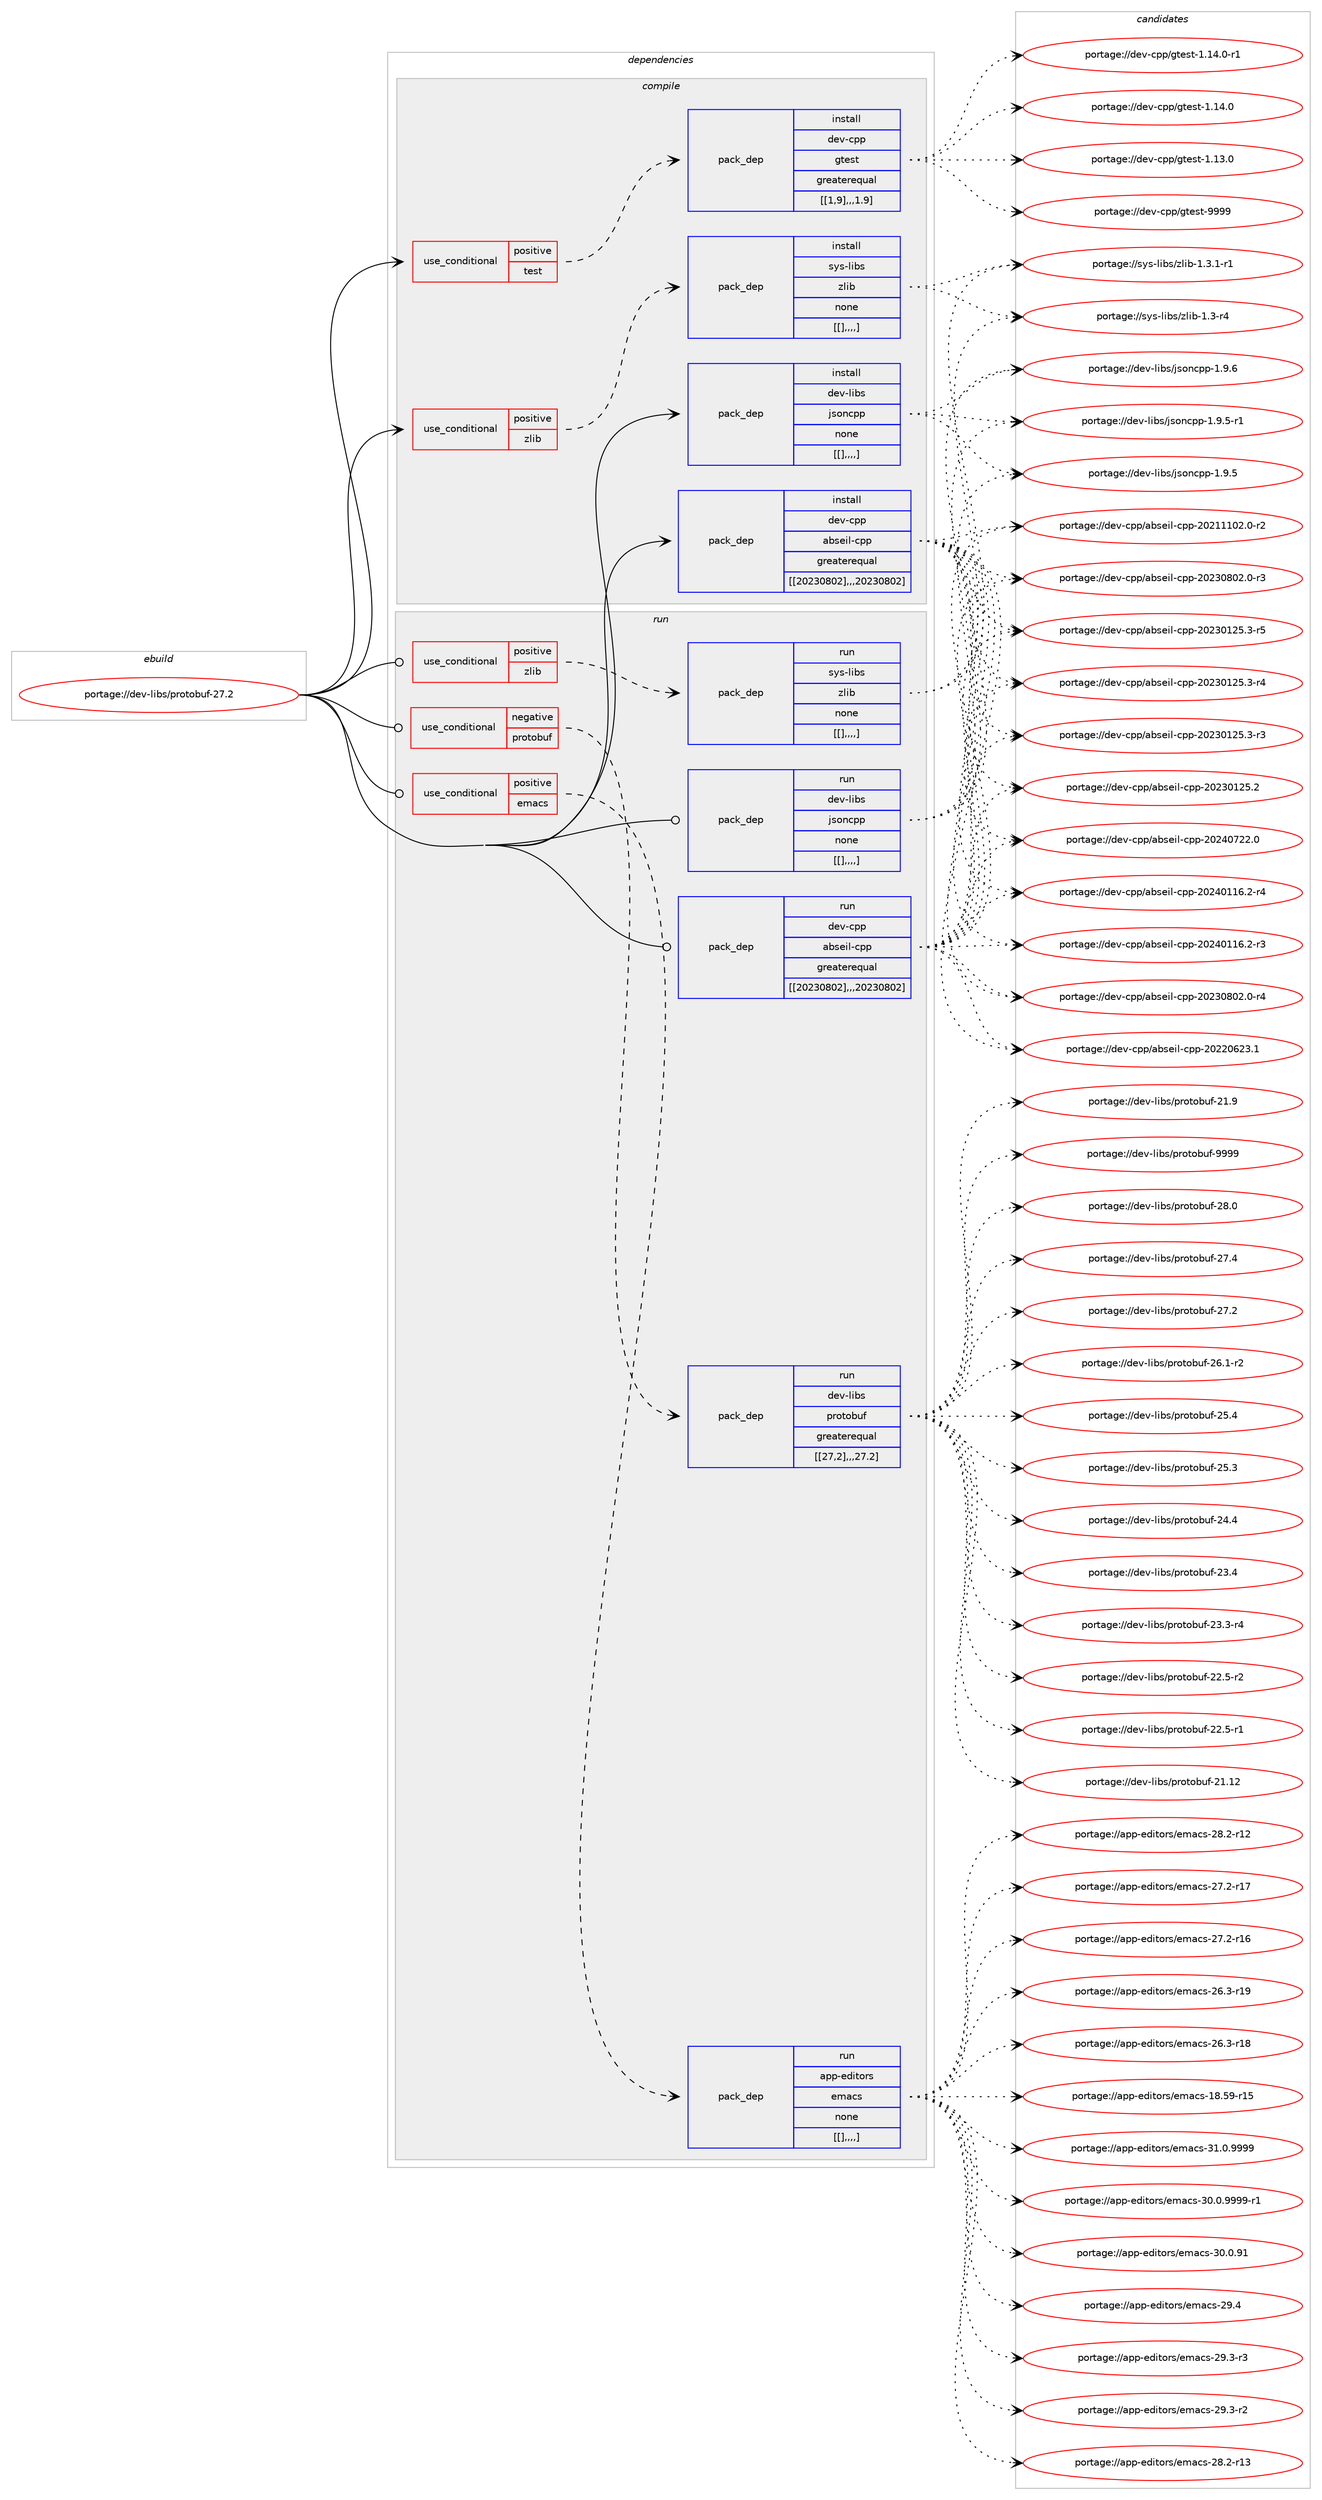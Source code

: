 digraph prolog {

# *************
# Graph options
# *************

newrank=true;
concentrate=true;
compound=true;
graph [rankdir=LR,fontname=Helvetica,fontsize=10,ranksep=1.5];#, ranksep=2.5, nodesep=0.2];
edge  [arrowhead=vee];
node  [fontname=Helvetica,fontsize=10];

# **********
# The ebuild
# **********

subgraph cluster_leftcol {
color=gray;
label=<<i>ebuild</i>>;
id [label="portage://dev-libs/protobuf-27.2", color=red, width=4, href="../dev-libs/protobuf-27.2.svg"];
}

# ****************
# The dependencies
# ****************

subgraph cluster_midcol {
color=gray;
label=<<i>dependencies</i>>;
subgraph cluster_compile {
fillcolor="#eeeeee";
style=filled;
label=<<i>compile</i>>;
subgraph cond28400 {
dependency114012 [label=<<TABLE BORDER="0" CELLBORDER="1" CELLSPACING="0" CELLPADDING="4"><TR><TD ROWSPAN="3" CELLPADDING="10">use_conditional</TD></TR><TR><TD>positive</TD></TR><TR><TD>test</TD></TR></TABLE>>, shape=none, color=red];
subgraph pack84444 {
dependency114013 [label=<<TABLE BORDER="0" CELLBORDER="1" CELLSPACING="0" CELLPADDING="4" WIDTH="220"><TR><TD ROWSPAN="6" CELLPADDING="30">pack_dep</TD></TR><TR><TD WIDTH="110">install</TD></TR><TR><TD>dev-cpp</TD></TR><TR><TD>gtest</TD></TR><TR><TD>greaterequal</TD></TR><TR><TD>[[1,9],,,1.9]</TD></TR></TABLE>>, shape=none, color=blue];
}
dependency114012:e -> dependency114013:w [weight=20,style="dashed",arrowhead="vee"];
}
id:e -> dependency114012:w [weight=20,style="solid",arrowhead="vee"];
subgraph cond28401 {
dependency114014 [label=<<TABLE BORDER="0" CELLBORDER="1" CELLSPACING="0" CELLPADDING="4"><TR><TD ROWSPAN="3" CELLPADDING="10">use_conditional</TD></TR><TR><TD>positive</TD></TR><TR><TD>zlib</TD></TR></TABLE>>, shape=none, color=red];
subgraph pack84445 {
dependency114015 [label=<<TABLE BORDER="0" CELLBORDER="1" CELLSPACING="0" CELLPADDING="4" WIDTH="220"><TR><TD ROWSPAN="6" CELLPADDING="30">pack_dep</TD></TR><TR><TD WIDTH="110">install</TD></TR><TR><TD>sys-libs</TD></TR><TR><TD>zlib</TD></TR><TR><TD>none</TD></TR><TR><TD>[[],,,,]</TD></TR></TABLE>>, shape=none, color=blue];
}
dependency114014:e -> dependency114015:w [weight=20,style="dashed",arrowhead="vee"];
}
id:e -> dependency114014:w [weight=20,style="solid",arrowhead="vee"];
subgraph pack84446 {
dependency114016 [label=<<TABLE BORDER="0" CELLBORDER="1" CELLSPACING="0" CELLPADDING="4" WIDTH="220"><TR><TD ROWSPAN="6" CELLPADDING="30">pack_dep</TD></TR><TR><TD WIDTH="110">install</TD></TR><TR><TD>dev-cpp</TD></TR><TR><TD>abseil-cpp</TD></TR><TR><TD>greaterequal</TD></TR><TR><TD>[[20230802],,,20230802]</TD></TR></TABLE>>, shape=none, color=blue];
}
id:e -> dependency114016:w [weight=20,style="solid",arrowhead="vee"];
subgraph pack84447 {
dependency114017 [label=<<TABLE BORDER="0" CELLBORDER="1" CELLSPACING="0" CELLPADDING="4" WIDTH="220"><TR><TD ROWSPAN="6" CELLPADDING="30">pack_dep</TD></TR><TR><TD WIDTH="110">install</TD></TR><TR><TD>dev-libs</TD></TR><TR><TD>jsoncpp</TD></TR><TR><TD>none</TD></TR><TR><TD>[[],,,,]</TD></TR></TABLE>>, shape=none, color=blue];
}
id:e -> dependency114017:w [weight=20,style="solid",arrowhead="vee"];
}
subgraph cluster_compileandrun {
fillcolor="#eeeeee";
style=filled;
label=<<i>compile and run</i>>;
}
subgraph cluster_run {
fillcolor="#eeeeee";
style=filled;
label=<<i>run</i>>;
subgraph cond28402 {
dependency114018 [label=<<TABLE BORDER="0" CELLBORDER="1" CELLSPACING="0" CELLPADDING="4"><TR><TD ROWSPAN="3" CELLPADDING="10">use_conditional</TD></TR><TR><TD>negative</TD></TR><TR><TD>protobuf</TD></TR></TABLE>>, shape=none, color=red];
subgraph pack84448 {
dependency114019 [label=<<TABLE BORDER="0" CELLBORDER="1" CELLSPACING="0" CELLPADDING="4" WIDTH="220"><TR><TD ROWSPAN="6" CELLPADDING="30">pack_dep</TD></TR><TR><TD WIDTH="110">run</TD></TR><TR><TD>dev-libs</TD></TR><TR><TD>protobuf</TD></TR><TR><TD>greaterequal</TD></TR><TR><TD>[[27,2],,,27.2]</TD></TR></TABLE>>, shape=none, color=blue];
}
dependency114018:e -> dependency114019:w [weight=20,style="dashed",arrowhead="vee"];
}
id:e -> dependency114018:w [weight=20,style="solid",arrowhead="odot"];
subgraph cond28403 {
dependency114020 [label=<<TABLE BORDER="0" CELLBORDER="1" CELLSPACING="0" CELLPADDING="4"><TR><TD ROWSPAN="3" CELLPADDING="10">use_conditional</TD></TR><TR><TD>positive</TD></TR><TR><TD>emacs</TD></TR></TABLE>>, shape=none, color=red];
subgraph pack84449 {
dependency114021 [label=<<TABLE BORDER="0" CELLBORDER="1" CELLSPACING="0" CELLPADDING="4" WIDTH="220"><TR><TD ROWSPAN="6" CELLPADDING="30">pack_dep</TD></TR><TR><TD WIDTH="110">run</TD></TR><TR><TD>app-editors</TD></TR><TR><TD>emacs</TD></TR><TR><TD>none</TD></TR><TR><TD>[[],,,,]</TD></TR></TABLE>>, shape=none, color=blue];
}
dependency114020:e -> dependency114021:w [weight=20,style="dashed",arrowhead="vee"];
}
id:e -> dependency114020:w [weight=20,style="solid",arrowhead="odot"];
subgraph cond28404 {
dependency114022 [label=<<TABLE BORDER="0" CELLBORDER="1" CELLSPACING="0" CELLPADDING="4"><TR><TD ROWSPAN="3" CELLPADDING="10">use_conditional</TD></TR><TR><TD>positive</TD></TR><TR><TD>zlib</TD></TR></TABLE>>, shape=none, color=red];
subgraph pack84450 {
dependency114023 [label=<<TABLE BORDER="0" CELLBORDER="1" CELLSPACING="0" CELLPADDING="4" WIDTH="220"><TR><TD ROWSPAN="6" CELLPADDING="30">pack_dep</TD></TR><TR><TD WIDTH="110">run</TD></TR><TR><TD>sys-libs</TD></TR><TR><TD>zlib</TD></TR><TR><TD>none</TD></TR><TR><TD>[[],,,,]</TD></TR></TABLE>>, shape=none, color=blue];
}
dependency114022:e -> dependency114023:w [weight=20,style="dashed",arrowhead="vee"];
}
id:e -> dependency114022:w [weight=20,style="solid",arrowhead="odot"];
subgraph pack84451 {
dependency114024 [label=<<TABLE BORDER="0" CELLBORDER="1" CELLSPACING="0" CELLPADDING="4" WIDTH="220"><TR><TD ROWSPAN="6" CELLPADDING="30">pack_dep</TD></TR><TR><TD WIDTH="110">run</TD></TR><TR><TD>dev-cpp</TD></TR><TR><TD>abseil-cpp</TD></TR><TR><TD>greaterequal</TD></TR><TR><TD>[[20230802],,,20230802]</TD></TR></TABLE>>, shape=none, color=blue];
}
id:e -> dependency114024:w [weight=20,style="solid",arrowhead="odot"];
subgraph pack84452 {
dependency114025 [label=<<TABLE BORDER="0" CELLBORDER="1" CELLSPACING="0" CELLPADDING="4" WIDTH="220"><TR><TD ROWSPAN="6" CELLPADDING="30">pack_dep</TD></TR><TR><TD WIDTH="110">run</TD></TR><TR><TD>dev-libs</TD></TR><TR><TD>jsoncpp</TD></TR><TR><TD>none</TD></TR><TR><TD>[[],,,,]</TD></TR></TABLE>>, shape=none, color=blue];
}
id:e -> dependency114025:w [weight=20,style="solid",arrowhead="odot"];
}
}

# **************
# The candidates
# **************

subgraph cluster_choices {
rank=same;
color=gray;
label=<<i>candidates</i>>;

subgraph choice84444 {
color=black;
nodesep=1;
choice1001011184599112112471031161011151164557575757 [label="portage://dev-cpp/gtest-9999", color=red, width=4,href="../dev-cpp/gtest-9999.svg"];
choice100101118459911211247103116101115116454946495246484511449 [label="portage://dev-cpp/gtest-1.14.0-r1", color=red, width=4,href="../dev-cpp/gtest-1.14.0-r1.svg"];
choice10010111845991121124710311610111511645494649524648 [label="portage://dev-cpp/gtest-1.14.0", color=red, width=4,href="../dev-cpp/gtest-1.14.0.svg"];
choice10010111845991121124710311610111511645494649514648 [label="portage://dev-cpp/gtest-1.13.0", color=red, width=4,href="../dev-cpp/gtest-1.13.0.svg"];
dependency114013:e -> choice1001011184599112112471031161011151164557575757:w [style=dotted,weight="100"];
dependency114013:e -> choice100101118459911211247103116101115116454946495246484511449:w [style=dotted,weight="100"];
dependency114013:e -> choice10010111845991121124710311610111511645494649524648:w [style=dotted,weight="100"];
dependency114013:e -> choice10010111845991121124710311610111511645494649514648:w [style=dotted,weight="100"];
}
subgraph choice84445 {
color=black;
nodesep=1;
choice115121115451081059811547122108105984549465146494511449 [label="portage://sys-libs/zlib-1.3.1-r1", color=red, width=4,href="../sys-libs/zlib-1.3.1-r1.svg"];
choice11512111545108105981154712210810598454946514511452 [label="portage://sys-libs/zlib-1.3-r4", color=red, width=4,href="../sys-libs/zlib-1.3-r4.svg"];
dependency114015:e -> choice115121115451081059811547122108105984549465146494511449:w [style=dotted,weight="100"];
dependency114015:e -> choice11512111545108105981154712210810598454946514511452:w [style=dotted,weight="100"];
}
subgraph choice84446 {
color=black;
nodesep=1;
choice100101118459911211247979811510110510845991121124550485052485550504648 [label="portage://dev-cpp/abseil-cpp-20240722.0", color=red, width=4,href="../dev-cpp/abseil-cpp-20240722.0.svg"];
choice1001011184599112112479798115101105108459911211245504850524849495446504511452 [label="portage://dev-cpp/abseil-cpp-20240116.2-r4", color=red, width=4,href="../dev-cpp/abseil-cpp-20240116.2-r4.svg"];
choice1001011184599112112479798115101105108459911211245504850524849495446504511451 [label="portage://dev-cpp/abseil-cpp-20240116.2-r3", color=red, width=4,href="../dev-cpp/abseil-cpp-20240116.2-r3.svg"];
choice1001011184599112112479798115101105108459911211245504850514856485046484511452 [label="portage://dev-cpp/abseil-cpp-20230802.0-r4", color=red, width=4,href="../dev-cpp/abseil-cpp-20230802.0-r4.svg"];
choice1001011184599112112479798115101105108459911211245504850514856485046484511451 [label="portage://dev-cpp/abseil-cpp-20230802.0-r3", color=red, width=4,href="../dev-cpp/abseil-cpp-20230802.0-r3.svg"];
choice1001011184599112112479798115101105108459911211245504850514849505346514511453 [label="portage://dev-cpp/abseil-cpp-20230125.3-r5", color=red, width=4,href="../dev-cpp/abseil-cpp-20230125.3-r5.svg"];
choice1001011184599112112479798115101105108459911211245504850514849505346514511452 [label="portage://dev-cpp/abseil-cpp-20230125.3-r4", color=red, width=4,href="../dev-cpp/abseil-cpp-20230125.3-r4.svg"];
choice1001011184599112112479798115101105108459911211245504850514849505346514511451 [label="portage://dev-cpp/abseil-cpp-20230125.3-r3", color=red, width=4,href="../dev-cpp/abseil-cpp-20230125.3-r3.svg"];
choice100101118459911211247979811510110510845991121124550485051484950534650 [label="portage://dev-cpp/abseil-cpp-20230125.2", color=red, width=4,href="../dev-cpp/abseil-cpp-20230125.2.svg"];
choice100101118459911211247979811510110510845991121124550485050485450514649 [label="portage://dev-cpp/abseil-cpp-20220623.1", color=red, width=4,href="../dev-cpp/abseil-cpp-20220623.1.svg"];
choice1001011184599112112479798115101105108459911211245504850494949485046484511450 [label="portage://dev-cpp/abseil-cpp-20211102.0-r2", color=red, width=4,href="../dev-cpp/abseil-cpp-20211102.0-r2.svg"];
dependency114016:e -> choice100101118459911211247979811510110510845991121124550485052485550504648:w [style=dotted,weight="100"];
dependency114016:e -> choice1001011184599112112479798115101105108459911211245504850524849495446504511452:w [style=dotted,weight="100"];
dependency114016:e -> choice1001011184599112112479798115101105108459911211245504850524849495446504511451:w [style=dotted,weight="100"];
dependency114016:e -> choice1001011184599112112479798115101105108459911211245504850514856485046484511452:w [style=dotted,weight="100"];
dependency114016:e -> choice1001011184599112112479798115101105108459911211245504850514856485046484511451:w [style=dotted,weight="100"];
dependency114016:e -> choice1001011184599112112479798115101105108459911211245504850514849505346514511453:w [style=dotted,weight="100"];
dependency114016:e -> choice1001011184599112112479798115101105108459911211245504850514849505346514511452:w [style=dotted,weight="100"];
dependency114016:e -> choice1001011184599112112479798115101105108459911211245504850514849505346514511451:w [style=dotted,weight="100"];
dependency114016:e -> choice100101118459911211247979811510110510845991121124550485051484950534650:w [style=dotted,weight="100"];
dependency114016:e -> choice100101118459911211247979811510110510845991121124550485050485450514649:w [style=dotted,weight="100"];
dependency114016:e -> choice1001011184599112112479798115101105108459911211245504850494949485046484511450:w [style=dotted,weight="100"];
}
subgraph choice84447 {
color=black;
nodesep=1;
choice10010111845108105981154710611511111099112112454946574654 [label="portage://dev-libs/jsoncpp-1.9.6", color=red, width=4,href="../dev-libs/jsoncpp-1.9.6.svg"];
choice100101118451081059811547106115111110991121124549465746534511449 [label="portage://dev-libs/jsoncpp-1.9.5-r1", color=red, width=4,href="../dev-libs/jsoncpp-1.9.5-r1.svg"];
choice10010111845108105981154710611511111099112112454946574653 [label="portage://dev-libs/jsoncpp-1.9.5", color=red, width=4,href="../dev-libs/jsoncpp-1.9.5.svg"];
dependency114017:e -> choice10010111845108105981154710611511111099112112454946574654:w [style=dotted,weight="100"];
dependency114017:e -> choice100101118451081059811547106115111110991121124549465746534511449:w [style=dotted,weight="100"];
dependency114017:e -> choice10010111845108105981154710611511111099112112454946574653:w [style=dotted,weight="100"];
}
subgraph choice84448 {
color=black;
nodesep=1;
choice100101118451081059811547112114111116111981171024557575757 [label="portage://dev-libs/protobuf-9999", color=red, width=4,href="../dev-libs/protobuf-9999.svg"];
choice100101118451081059811547112114111116111981171024550564648 [label="portage://dev-libs/protobuf-28.0", color=red, width=4,href="../dev-libs/protobuf-28.0.svg"];
choice100101118451081059811547112114111116111981171024550554652 [label="portage://dev-libs/protobuf-27.4", color=red, width=4,href="../dev-libs/protobuf-27.4.svg"];
choice100101118451081059811547112114111116111981171024550554650 [label="portage://dev-libs/protobuf-27.2", color=red, width=4,href="../dev-libs/protobuf-27.2.svg"];
choice1001011184510810598115471121141111161119811710245505446494511450 [label="portage://dev-libs/protobuf-26.1-r2", color=red, width=4,href="../dev-libs/protobuf-26.1-r2.svg"];
choice100101118451081059811547112114111116111981171024550534652 [label="portage://dev-libs/protobuf-25.4", color=red, width=4,href="../dev-libs/protobuf-25.4.svg"];
choice100101118451081059811547112114111116111981171024550534651 [label="portage://dev-libs/protobuf-25.3", color=red, width=4,href="../dev-libs/protobuf-25.3.svg"];
choice100101118451081059811547112114111116111981171024550524652 [label="portage://dev-libs/protobuf-24.4", color=red, width=4,href="../dev-libs/protobuf-24.4.svg"];
choice100101118451081059811547112114111116111981171024550514652 [label="portage://dev-libs/protobuf-23.4", color=red, width=4,href="../dev-libs/protobuf-23.4.svg"];
choice1001011184510810598115471121141111161119811710245505146514511452 [label="portage://dev-libs/protobuf-23.3-r4", color=red, width=4,href="../dev-libs/protobuf-23.3-r4.svg"];
choice1001011184510810598115471121141111161119811710245505046534511450 [label="portage://dev-libs/protobuf-22.5-r2", color=red, width=4,href="../dev-libs/protobuf-22.5-r2.svg"];
choice1001011184510810598115471121141111161119811710245505046534511449 [label="portage://dev-libs/protobuf-22.5-r1", color=red, width=4,href="../dev-libs/protobuf-22.5-r1.svg"];
choice10010111845108105981154711211411111611198117102455049464950 [label="portage://dev-libs/protobuf-21.12", color=red, width=4,href="../dev-libs/protobuf-21.12.svg"];
choice100101118451081059811547112114111116111981171024550494657 [label="portage://dev-libs/protobuf-21.9", color=red, width=4,href="../dev-libs/protobuf-21.9.svg"];
dependency114019:e -> choice100101118451081059811547112114111116111981171024557575757:w [style=dotted,weight="100"];
dependency114019:e -> choice100101118451081059811547112114111116111981171024550564648:w [style=dotted,weight="100"];
dependency114019:e -> choice100101118451081059811547112114111116111981171024550554652:w [style=dotted,weight="100"];
dependency114019:e -> choice100101118451081059811547112114111116111981171024550554650:w [style=dotted,weight="100"];
dependency114019:e -> choice1001011184510810598115471121141111161119811710245505446494511450:w [style=dotted,weight="100"];
dependency114019:e -> choice100101118451081059811547112114111116111981171024550534652:w [style=dotted,weight="100"];
dependency114019:e -> choice100101118451081059811547112114111116111981171024550534651:w [style=dotted,weight="100"];
dependency114019:e -> choice100101118451081059811547112114111116111981171024550524652:w [style=dotted,weight="100"];
dependency114019:e -> choice100101118451081059811547112114111116111981171024550514652:w [style=dotted,weight="100"];
dependency114019:e -> choice1001011184510810598115471121141111161119811710245505146514511452:w [style=dotted,weight="100"];
dependency114019:e -> choice1001011184510810598115471121141111161119811710245505046534511450:w [style=dotted,weight="100"];
dependency114019:e -> choice1001011184510810598115471121141111161119811710245505046534511449:w [style=dotted,weight="100"];
dependency114019:e -> choice10010111845108105981154711211411111611198117102455049464950:w [style=dotted,weight="100"];
dependency114019:e -> choice100101118451081059811547112114111116111981171024550494657:w [style=dotted,weight="100"];
}
subgraph choice84449 {
color=black;
nodesep=1;
choice971121124510110010511611111411547101109979911545514946484657575757 [label="portage://app-editors/emacs-31.0.9999", color=red, width=4,href="../app-editors/emacs-31.0.9999.svg"];
choice9711211245101100105116111114115471011099799115455148464846575757574511449 [label="portage://app-editors/emacs-30.0.9999-r1", color=red, width=4,href="../app-editors/emacs-30.0.9999-r1.svg"];
choice97112112451011001051161111141154710110997991154551484648465749 [label="portage://app-editors/emacs-30.0.91", color=red, width=4,href="../app-editors/emacs-30.0.91.svg"];
choice97112112451011001051161111141154710110997991154550574652 [label="portage://app-editors/emacs-29.4", color=red, width=4,href="../app-editors/emacs-29.4.svg"];
choice971121124510110010511611111411547101109979911545505746514511451 [label="portage://app-editors/emacs-29.3-r3", color=red, width=4,href="../app-editors/emacs-29.3-r3.svg"];
choice971121124510110010511611111411547101109979911545505746514511450 [label="portage://app-editors/emacs-29.3-r2", color=red, width=4,href="../app-editors/emacs-29.3-r2.svg"];
choice97112112451011001051161111141154710110997991154550564650451144951 [label="portage://app-editors/emacs-28.2-r13", color=red, width=4,href="../app-editors/emacs-28.2-r13.svg"];
choice97112112451011001051161111141154710110997991154550564650451144950 [label="portage://app-editors/emacs-28.2-r12", color=red, width=4,href="../app-editors/emacs-28.2-r12.svg"];
choice97112112451011001051161111141154710110997991154550554650451144955 [label="portage://app-editors/emacs-27.2-r17", color=red, width=4,href="../app-editors/emacs-27.2-r17.svg"];
choice97112112451011001051161111141154710110997991154550554650451144954 [label="portage://app-editors/emacs-27.2-r16", color=red, width=4,href="../app-editors/emacs-27.2-r16.svg"];
choice97112112451011001051161111141154710110997991154550544651451144957 [label="portage://app-editors/emacs-26.3-r19", color=red, width=4,href="../app-editors/emacs-26.3-r19.svg"];
choice97112112451011001051161111141154710110997991154550544651451144956 [label="portage://app-editors/emacs-26.3-r18", color=red, width=4,href="../app-editors/emacs-26.3-r18.svg"];
choice9711211245101100105116111114115471011099799115454956465357451144953 [label="portage://app-editors/emacs-18.59-r15", color=red, width=4,href="../app-editors/emacs-18.59-r15.svg"];
dependency114021:e -> choice971121124510110010511611111411547101109979911545514946484657575757:w [style=dotted,weight="100"];
dependency114021:e -> choice9711211245101100105116111114115471011099799115455148464846575757574511449:w [style=dotted,weight="100"];
dependency114021:e -> choice97112112451011001051161111141154710110997991154551484648465749:w [style=dotted,weight="100"];
dependency114021:e -> choice97112112451011001051161111141154710110997991154550574652:w [style=dotted,weight="100"];
dependency114021:e -> choice971121124510110010511611111411547101109979911545505746514511451:w [style=dotted,weight="100"];
dependency114021:e -> choice971121124510110010511611111411547101109979911545505746514511450:w [style=dotted,weight="100"];
dependency114021:e -> choice97112112451011001051161111141154710110997991154550564650451144951:w [style=dotted,weight="100"];
dependency114021:e -> choice97112112451011001051161111141154710110997991154550564650451144950:w [style=dotted,weight="100"];
dependency114021:e -> choice97112112451011001051161111141154710110997991154550554650451144955:w [style=dotted,weight="100"];
dependency114021:e -> choice97112112451011001051161111141154710110997991154550554650451144954:w [style=dotted,weight="100"];
dependency114021:e -> choice97112112451011001051161111141154710110997991154550544651451144957:w [style=dotted,weight="100"];
dependency114021:e -> choice97112112451011001051161111141154710110997991154550544651451144956:w [style=dotted,weight="100"];
dependency114021:e -> choice9711211245101100105116111114115471011099799115454956465357451144953:w [style=dotted,weight="100"];
}
subgraph choice84450 {
color=black;
nodesep=1;
choice115121115451081059811547122108105984549465146494511449 [label="portage://sys-libs/zlib-1.3.1-r1", color=red, width=4,href="../sys-libs/zlib-1.3.1-r1.svg"];
choice11512111545108105981154712210810598454946514511452 [label="portage://sys-libs/zlib-1.3-r4", color=red, width=4,href="../sys-libs/zlib-1.3-r4.svg"];
dependency114023:e -> choice115121115451081059811547122108105984549465146494511449:w [style=dotted,weight="100"];
dependency114023:e -> choice11512111545108105981154712210810598454946514511452:w [style=dotted,weight="100"];
}
subgraph choice84451 {
color=black;
nodesep=1;
choice100101118459911211247979811510110510845991121124550485052485550504648 [label="portage://dev-cpp/abseil-cpp-20240722.0", color=red, width=4,href="../dev-cpp/abseil-cpp-20240722.0.svg"];
choice1001011184599112112479798115101105108459911211245504850524849495446504511452 [label="portage://dev-cpp/abseil-cpp-20240116.2-r4", color=red, width=4,href="../dev-cpp/abseil-cpp-20240116.2-r4.svg"];
choice1001011184599112112479798115101105108459911211245504850524849495446504511451 [label="portage://dev-cpp/abseil-cpp-20240116.2-r3", color=red, width=4,href="../dev-cpp/abseil-cpp-20240116.2-r3.svg"];
choice1001011184599112112479798115101105108459911211245504850514856485046484511452 [label="portage://dev-cpp/abseil-cpp-20230802.0-r4", color=red, width=4,href="../dev-cpp/abseil-cpp-20230802.0-r4.svg"];
choice1001011184599112112479798115101105108459911211245504850514856485046484511451 [label="portage://dev-cpp/abseil-cpp-20230802.0-r3", color=red, width=4,href="../dev-cpp/abseil-cpp-20230802.0-r3.svg"];
choice1001011184599112112479798115101105108459911211245504850514849505346514511453 [label="portage://dev-cpp/abseil-cpp-20230125.3-r5", color=red, width=4,href="../dev-cpp/abseil-cpp-20230125.3-r5.svg"];
choice1001011184599112112479798115101105108459911211245504850514849505346514511452 [label="portage://dev-cpp/abseil-cpp-20230125.3-r4", color=red, width=4,href="../dev-cpp/abseil-cpp-20230125.3-r4.svg"];
choice1001011184599112112479798115101105108459911211245504850514849505346514511451 [label="portage://dev-cpp/abseil-cpp-20230125.3-r3", color=red, width=4,href="../dev-cpp/abseil-cpp-20230125.3-r3.svg"];
choice100101118459911211247979811510110510845991121124550485051484950534650 [label="portage://dev-cpp/abseil-cpp-20230125.2", color=red, width=4,href="../dev-cpp/abseil-cpp-20230125.2.svg"];
choice100101118459911211247979811510110510845991121124550485050485450514649 [label="portage://dev-cpp/abseil-cpp-20220623.1", color=red, width=4,href="../dev-cpp/abseil-cpp-20220623.1.svg"];
choice1001011184599112112479798115101105108459911211245504850494949485046484511450 [label="portage://dev-cpp/abseil-cpp-20211102.0-r2", color=red, width=4,href="../dev-cpp/abseil-cpp-20211102.0-r2.svg"];
dependency114024:e -> choice100101118459911211247979811510110510845991121124550485052485550504648:w [style=dotted,weight="100"];
dependency114024:e -> choice1001011184599112112479798115101105108459911211245504850524849495446504511452:w [style=dotted,weight="100"];
dependency114024:e -> choice1001011184599112112479798115101105108459911211245504850524849495446504511451:w [style=dotted,weight="100"];
dependency114024:e -> choice1001011184599112112479798115101105108459911211245504850514856485046484511452:w [style=dotted,weight="100"];
dependency114024:e -> choice1001011184599112112479798115101105108459911211245504850514856485046484511451:w [style=dotted,weight="100"];
dependency114024:e -> choice1001011184599112112479798115101105108459911211245504850514849505346514511453:w [style=dotted,weight="100"];
dependency114024:e -> choice1001011184599112112479798115101105108459911211245504850514849505346514511452:w [style=dotted,weight="100"];
dependency114024:e -> choice1001011184599112112479798115101105108459911211245504850514849505346514511451:w [style=dotted,weight="100"];
dependency114024:e -> choice100101118459911211247979811510110510845991121124550485051484950534650:w [style=dotted,weight="100"];
dependency114024:e -> choice100101118459911211247979811510110510845991121124550485050485450514649:w [style=dotted,weight="100"];
dependency114024:e -> choice1001011184599112112479798115101105108459911211245504850494949485046484511450:w [style=dotted,weight="100"];
}
subgraph choice84452 {
color=black;
nodesep=1;
choice10010111845108105981154710611511111099112112454946574654 [label="portage://dev-libs/jsoncpp-1.9.6", color=red, width=4,href="../dev-libs/jsoncpp-1.9.6.svg"];
choice100101118451081059811547106115111110991121124549465746534511449 [label="portage://dev-libs/jsoncpp-1.9.5-r1", color=red, width=4,href="../dev-libs/jsoncpp-1.9.5-r1.svg"];
choice10010111845108105981154710611511111099112112454946574653 [label="portage://dev-libs/jsoncpp-1.9.5", color=red, width=4,href="../dev-libs/jsoncpp-1.9.5.svg"];
dependency114025:e -> choice10010111845108105981154710611511111099112112454946574654:w [style=dotted,weight="100"];
dependency114025:e -> choice100101118451081059811547106115111110991121124549465746534511449:w [style=dotted,weight="100"];
dependency114025:e -> choice10010111845108105981154710611511111099112112454946574653:w [style=dotted,weight="100"];
}
}

}
